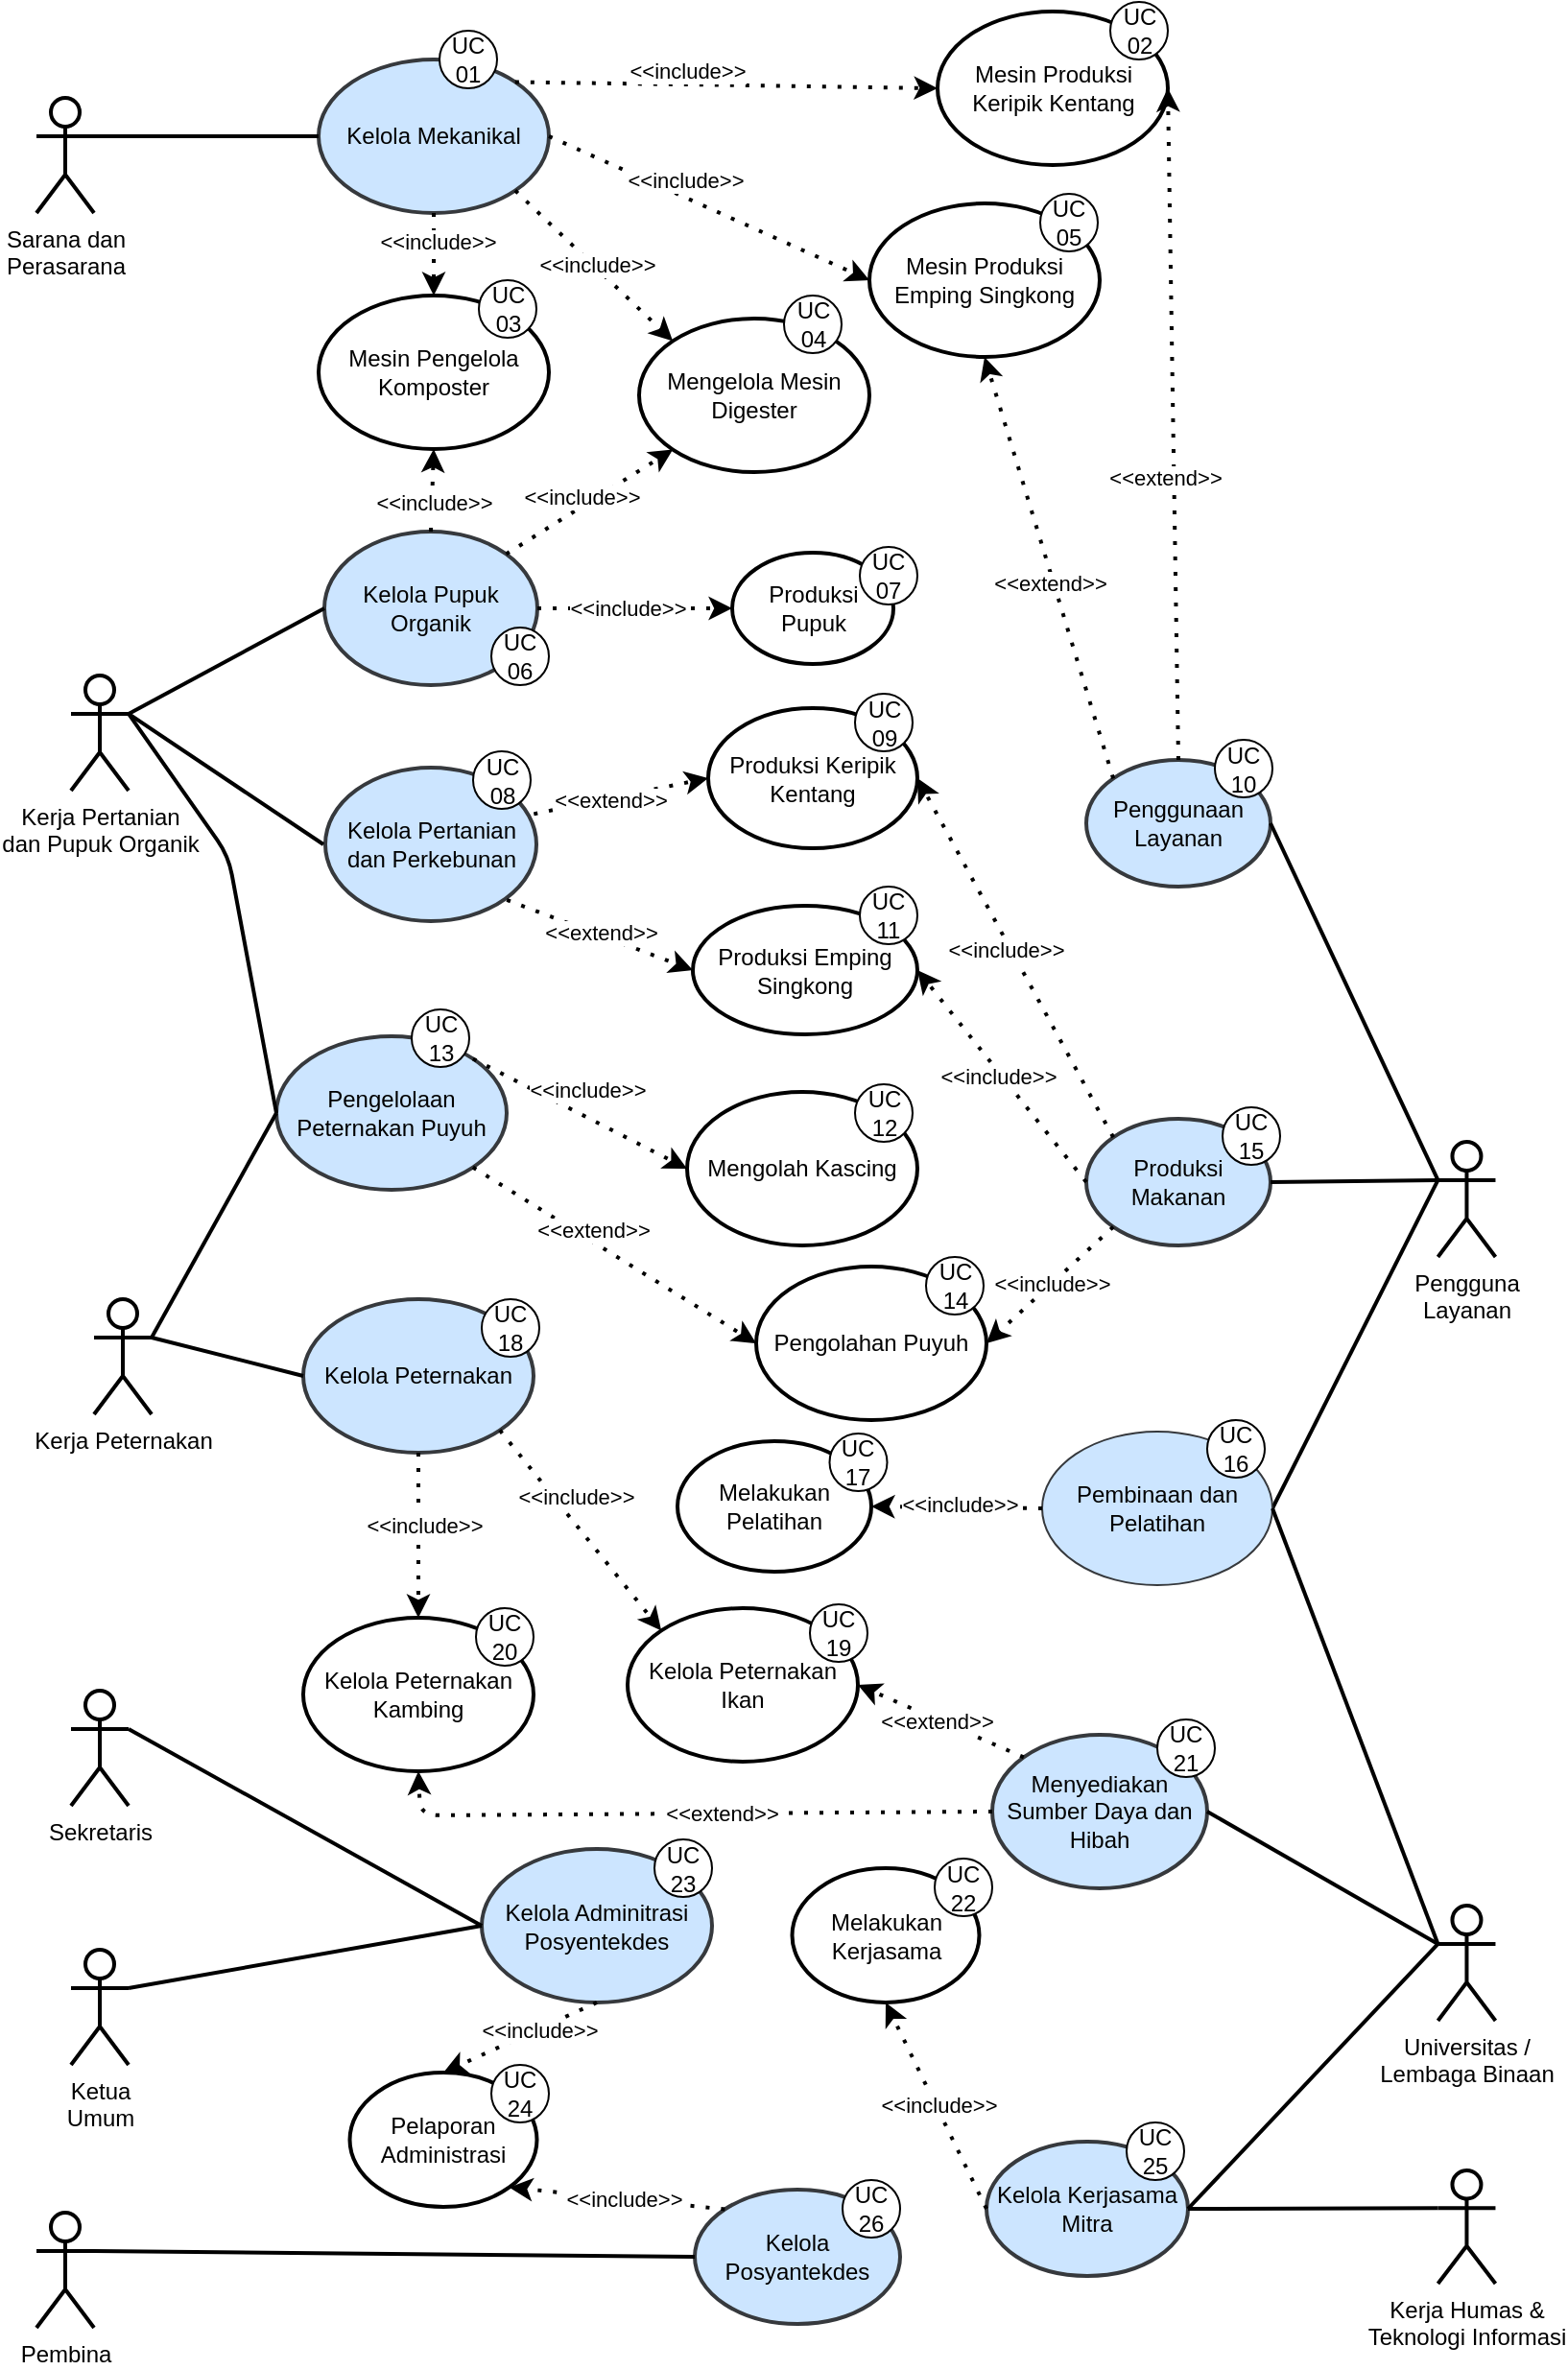 <mxfile>
    <diagram id="BJRmbpIk851ZGtS2sjKd" name="Page-2">
        <mxGraphModel dx="-920" dy="-861" grid="1" gridSize="10" guides="1" tooltips="1" connect="1" arrows="1" fold="1" page="1" pageScale="1" pageWidth="827" pageHeight="1169" math="0" shadow="0">
            <root>
                <mxCell id="0"/>
                <mxCell id="1" parent="0"/>
                <mxCell id="ptsJvx0-B6wgcumpalfi-1" value="Kelola Pupuk Organik" style="ellipse;whiteSpace=wrap;html=1;fillColor=#cce5ff;strokeColor=#36393d;strokeWidth=2;" parent="1" vertex="1">
                    <mxGeometry x="1840" y="2381" width="111" height="80" as="geometry"/>
                </mxCell>
                <mxCell id="ptsJvx0-B6wgcumpalfi-2" value="Kerja Pertanian&lt;br&gt;dan Pupuk Organik" style="shape=umlActor;verticalLabelPosition=bottom;verticalAlign=top;html=1;outlineConnect=0;strokeWidth=2;" parent="1" vertex="1">
                    <mxGeometry x="1708" y="2456" width="30" height="60" as="geometry"/>
                </mxCell>
                <mxCell id="ptsJvx0-B6wgcumpalfi-3" value="Kelola Pertanian dan Perkebunan" style="ellipse;whiteSpace=wrap;html=1;fillColor=#cce5ff;strokeColor=#36393d;perimeterSpacing=1;strokeWidth=2;" parent="1" vertex="1">
                    <mxGeometry x="1840.5" y="2504" width="110" height="80" as="geometry"/>
                </mxCell>
                <mxCell id="ptsJvx0-B6wgcumpalfi-4" value="" style="endArrow=none;html=1;strokeWidth=2;exitX=1;exitY=0.333;exitDx=0;exitDy=0;exitPerimeter=0;entryX=0;entryY=0.5;entryDx=0;entryDy=0;" parent="1" source="ptsJvx0-B6wgcumpalfi-2" target="ptsJvx0-B6wgcumpalfi-1" edge="1">
                    <mxGeometry width="50" height="50" relative="1" as="geometry">
                        <mxPoint x="1778" y="2499" as="sourcePoint"/>
                        <mxPoint x="1828" y="2449" as="targetPoint"/>
                    </mxGeometry>
                </mxCell>
                <mxCell id="ptsJvx0-B6wgcumpalfi-5" value="" style="endArrow=none;html=1;strokeWidth=2;exitX=1;exitY=0.333;exitDx=0;exitDy=0;exitPerimeter=0;entryX=0;entryY=0.5;entryDx=0;entryDy=0;" parent="1" source="ptsJvx0-B6wgcumpalfi-2" target="ptsJvx0-B6wgcumpalfi-3" edge="1">
                    <mxGeometry width="50" height="50" relative="1" as="geometry">
                        <mxPoint x="1717.0" y="2468" as="sourcePoint"/>
                        <mxPoint x="1850.0" y="2431" as="targetPoint"/>
                    </mxGeometry>
                </mxCell>
                <mxCell id="ptsJvx0-B6wgcumpalfi-6" value="Produksi Pupuk" style="ellipse;whiteSpace=wrap;html=1;strokeWidth=2;" parent="1" vertex="1">
                    <mxGeometry x="2052.5" y="2392" width="84" height="58" as="geometry"/>
                </mxCell>
                <mxCell id="ptsJvx0-B6wgcumpalfi-7" value="Produksi Keripik Kentang" style="ellipse;whiteSpace=wrap;html=1;strokeWidth=2;" parent="1" vertex="1">
                    <mxGeometry x="2040" y="2473" width="109" height="73" as="geometry"/>
                </mxCell>
                <mxCell id="ptsJvx0-B6wgcumpalfi-8" value="Produksi Emping Singkong" style="ellipse;whiteSpace=wrap;html=1;strokeWidth=2;" parent="1" vertex="1">
                    <mxGeometry x="2032" y="2576" width="117" height="67" as="geometry"/>
                </mxCell>
                <mxCell id="ptsJvx0-B6wgcumpalfi-9" value="" style="endArrow=classic;dashed=1;html=1;dashPattern=1 3;strokeWidth=2;entryX=0;entryY=0.5;entryDx=0;entryDy=0;exitX=1;exitY=0.5;exitDx=0;exitDy=0;" parent="1" source="ptsJvx0-B6wgcumpalfi-1" target="ptsJvx0-B6wgcumpalfi-6" edge="1">
                    <mxGeometry width="50" height="50" relative="1" as="geometry">
                        <mxPoint x="1711" y="2374" as="sourcePoint"/>
                        <mxPoint x="1311" y="2336" as="targetPoint"/>
                    </mxGeometry>
                </mxCell>
                <mxCell id="ptsJvx0-B6wgcumpalfi-10" value="&amp;lt;&amp;lt;include&amp;gt;&amp;gt;" style="edgeLabel;html=1;align=center;verticalAlign=middle;resizable=0;points=[];" parent="ptsJvx0-B6wgcumpalfi-9" vertex="1" connectable="0">
                    <mxGeometry x="-0.411" y="-2" relative="1" as="geometry">
                        <mxPoint x="17" y="-2" as="offset"/>
                    </mxGeometry>
                </mxCell>
                <mxCell id="ptsJvx0-B6wgcumpalfi-11" value="" style="endArrow=classic;dashed=1;html=1;dashPattern=1 3;strokeWidth=2;entryX=0;entryY=0.5;entryDx=0;entryDy=0;exitX=0.979;exitY=0.307;exitDx=0;exitDy=0;exitPerimeter=0;" parent="1" source="ptsJvx0-B6wgcumpalfi-3" target="ptsJvx0-B6wgcumpalfi-7" edge="1">
                    <mxGeometry width="50" height="50" relative="1" as="geometry">
                        <mxPoint x="1961.0" y="2431" as="sourcePoint"/>
                        <mxPoint x="2065.0" y="2431" as="targetPoint"/>
                    </mxGeometry>
                </mxCell>
                <mxCell id="ptsJvx0-B6wgcumpalfi-12" value="&amp;lt;&amp;lt;extend&amp;gt;&amp;gt;" style="edgeLabel;html=1;align=center;verticalAlign=middle;resizable=0;points=[];" parent="ptsJvx0-B6wgcumpalfi-11" vertex="1" connectable="0">
                    <mxGeometry x="-0.411" y="-2" relative="1" as="geometry">
                        <mxPoint x="12" y="-4" as="offset"/>
                    </mxGeometry>
                </mxCell>
                <mxCell id="ptsJvx0-B6wgcumpalfi-13" value="" style="endArrow=classic;dashed=1;html=1;dashPattern=1 3;strokeWidth=2;entryX=0;entryY=0.5;entryDx=0;entryDy=0;exitX=1;exitY=1;exitDx=0;exitDy=0;" parent="1" source="ptsJvx0-B6wgcumpalfi-3" target="ptsJvx0-B6wgcumpalfi-8" edge="1">
                    <mxGeometry width="50" height="50" relative="1" as="geometry">
                        <mxPoint x="1905.5" y="2513" as="sourcePoint"/>
                        <mxPoint x="2047.0" y="2504.5" as="targetPoint"/>
                    </mxGeometry>
                </mxCell>
                <mxCell id="ptsJvx0-B6wgcumpalfi-14" value="&amp;lt;&amp;lt;extend&amp;gt;&amp;gt;" style="edgeLabel;html=1;align=center;verticalAlign=middle;resizable=0;points=[];" parent="ptsJvx0-B6wgcumpalfi-13" vertex="1" connectable="0">
                    <mxGeometry x="-0.411" y="-2" relative="1" as="geometry">
                        <mxPoint x="21" y="4" as="offset"/>
                    </mxGeometry>
                </mxCell>
                <mxCell id="ptsJvx0-B6wgcumpalfi-15" value="Pengguna&lt;br&gt;Layanan" style="shape=umlActor;verticalLabelPosition=bottom;verticalAlign=top;html=1;outlineConnect=0;strokeWidth=2;" parent="1" vertex="1">
                    <mxGeometry x="2420.23" y="2699" width="30" height="60" as="geometry"/>
                </mxCell>
                <mxCell id="ptsJvx0-B6wgcumpalfi-16" value="Produksi Makanan" style="ellipse;whiteSpace=wrap;html=1;fillColor=#cce5ff;strokeColor=#36393d;strokeWidth=2;" parent="1" vertex="1">
                    <mxGeometry x="2237" y="2687" width="96" height="66" as="geometry"/>
                </mxCell>
                <mxCell id="ptsJvx0-B6wgcumpalfi-17" value="" style="endArrow=none;html=1;strokeWidth=2;exitX=0;exitY=0.333;exitDx=0;exitDy=0;exitPerimeter=0;entryX=1;entryY=0.5;entryDx=0;entryDy=0;" parent="1" source="ptsJvx0-B6wgcumpalfi-15" target="ptsJvx0-B6wgcumpalfi-16" edge="1">
                    <mxGeometry width="50" height="50" relative="1" as="geometry">
                        <mxPoint x="2054.23" y="2696" as="sourcePoint"/>
                        <mxPoint x="2222.23" y="2707" as="targetPoint"/>
                    </mxGeometry>
                </mxCell>
                <mxCell id="ptsJvx0-B6wgcumpalfi-18" value="" style="endArrow=none;html=1;strokeWidth=2;exitX=0;exitY=0.333;exitDx=0;exitDy=0;exitPerimeter=0;entryX=1;entryY=0.5;entryDx=0;entryDy=0;" parent="1" source="ptsJvx0-B6wgcumpalfi-15" target="ptsJvx0-B6wgcumpalfi-49" edge="1">
                    <mxGeometry width="50" height="50" relative="1" as="geometry">
                        <mxPoint x="2430.23" y="2729" as="sourcePoint"/>
                        <mxPoint x="2346.23" y="2871" as="targetPoint"/>
                    </mxGeometry>
                </mxCell>
                <mxCell id="ptsJvx0-B6wgcumpalfi-19" value="" style="endArrow=classic;dashed=1;html=1;dashPattern=1 3;strokeWidth=2;entryX=1;entryY=0.5;entryDx=0;entryDy=0;exitX=0;exitY=0;exitDx=0;exitDy=0;" parent="1" source="ptsJvx0-B6wgcumpalfi-16" target="ptsJvx0-B6wgcumpalfi-7" edge="1">
                    <mxGeometry width="50" height="50" relative="1" as="geometry">
                        <mxPoint x="1975.0" y="2678" as="sourcePoint"/>
                        <mxPoint x="2079.0" y="2678" as="targetPoint"/>
                    </mxGeometry>
                </mxCell>
                <mxCell id="ptsJvx0-B6wgcumpalfi-20" value="&amp;lt;&amp;lt;include&amp;gt;&amp;gt;" style="edgeLabel;html=1;align=center;verticalAlign=middle;resizable=0;points=[];" parent="ptsJvx0-B6wgcumpalfi-19" vertex="1" connectable="0">
                    <mxGeometry x="-0.411" y="-2" relative="1" as="geometry">
                        <mxPoint x="-28" y="-42" as="offset"/>
                    </mxGeometry>
                </mxCell>
                <mxCell id="ptsJvx0-B6wgcumpalfi-21" value="" style="endArrow=classic;dashed=1;html=1;dashPattern=1 3;strokeWidth=2;entryX=1;entryY=0.5;entryDx=0;entryDy=0;exitX=0;exitY=0.5;exitDx=0;exitDy=0;" parent="1" source="ptsJvx0-B6wgcumpalfi-16" target="ptsJvx0-B6wgcumpalfi-8" edge="1">
                    <mxGeometry width="50" height="50" relative="1" as="geometry">
                        <mxPoint x="2279.0" y="2737" as="sourcePoint"/>
                        <mxPoint x="2173.0" y="2766.5" as="targetPoint"/>
                    </mxGeometry>
                </mxCell>
                <mxCell id="ptsJvx0-B6wgcumpalfi-22" value="&amp;lt;&amp;lt;include&amp;gt;&amp;gt;" style="edgeLabel;html=1;align=center;verticalAlign=middle;resizable=0;points=[];" parent="ptsJvx0-B6wgcumpalfi-21" vertex="1" connectable="0">
                    <mxGeometry x="-0.411" y="-2" relative="1" as="geometry">
                        <mxPoint x="-22" y="-22" as="offset"/>
                    </mxGeometry>
                </mxCell>
                <mxCell id="ptsJvx0-B6wgcumpalfi-23" value="Sarana dan&lt;br&gt;Perasarana" style="shape=umlActor;verticalLabelPosition=bottom;verticalAlign=top;html=1;outlineConnect=0;strokeWidth=2;" parent="1" vertex="1">
                    <mxGeometry x="1690" y="2155" width="30" height="60" as="geometry"/>
                </mxCell>
                <mxCell id="ptsJvx0-B6wgcumpalfi-24" value="Mesin Produksi Keripik Kentang" style="ellipse;whiteSpace=wrap;html=1;strokeWidth=2;" parent="1" vertex="1">
                    <mxGeometry x="2159.5" y="2110" width="120" height="80" as="geometry"/>
                </mxCell>
                <mxCell id="ptsJvx0-B6wgcumpalfi-25" value="Kelola Mekanikal" style="ellipse;whiteSpace=wrap;html=1;fillColor=#cce5ff;strokeColor=#36393d;strokeWidth=2;" parent="1" vertex="1">
                    <mxGeometry x="1837" y="2135" width="120" height="80" as="geometry"/>
                </mxCell>
                <mxCell id="ptsJvx0-B6wgcumpalfi-26" value="Mengelola Mesin Digester" style="ellipse;whiteSpace=wrap;html=1;strokeWidth=2;" parent="1" vertex="1">
                    <mxGeometry x="2004" y="2270" width="120" height="80" as="geometry"/>
                </mxCell>
                <mxCell id="ptsJvx0-B6wgcumpalfi-27" value="Mesin Produksi Emping Singkong" style="ellipse;whiteSpace=wrap;html=1;strokeWidth=2;" parent="1" vertex="1">
                    <mxGeometry x="2124" y="2210" width="120" height="80" as="geometry"/>
                </mxCell>
                <mxCell id="ptsJvx0-B6wgcumpalfi-28" value="" style="endArrow=none;html=1;strokeWidth=2;exitX=1;exitY=0.333;exitDx=0;exitDy=0;exitPerimeter=0;entryX=0;entryY=0.5;entryDx=0;entryDy=0;" parent="1" source="ptsJvx0-B6wgcumpalfi-23" target="ptsJvx0-B6wgcumpalfi-25" edge="1">
                    <mxGeometry width="50" height="50" relative="1" as="geometry">
                        <mxPoint x="2192.73" y="1821" as="sourcePoint"/>
                        <mxPoint x="2091.5" y="2011" as="targetPoint"/>
                    </mxGeometry>
                </mxCell>
                <mxCell id="ptsJvx0-B6wgcumpalfi-29" value="" style="endArrow=classic;dashed=1;html=1;dashPattern=1 3;strokeWidth=2;entryX=0;entryY=0.5;entryDx=0;entryDy=0;exitX=1;exitY=0;exitDx=0;exitDy=0;" parent="1" source="ptsJvx0-B6wgcumpalfi-25" target="ptsJvx0-B6wgcumpalfi-24" edge="1">
                    <mxGeometry width="50" height="50" relative="1" as="geometry">
                        <mxPoint x="2017.73" y="1886" as="sourcePoint"/>
                        <mxPoint x="1935.5" y="1958.5" as="targetPoint"/>
                        <Array as="points"/>
                    </mxGeometry>
                </mxCell>
                <mxCell id="ptsJvx0-B6wgcumpalfi-30" value="&amp;lt;&amp;lt;include&amp;gt;&amp;gt;" style="edgeLabel;html=1;align=center;verticalAlign=middle;resizable=0;points=[];" parent="ptsJvx0-B6wgcumpalfi-29" vertex="1" connectable="0">
                    <mxGeometry x="-0.411" y="-2" relative="1" as="geometry">
                        <mxPoint x="24" y="-9" as="offset"/>
                    </mxGeometry>
                </mxCell>
                <mxCell id="ptsJvx0-B6wgcumpalfi-31" value="" style="endArrow=classic;dashed=1;html=1;dashPattern=1 3;strokeWidth=2;entryX=0;entryY=0.5;entryDx=0;entryDy=0;exitX=1;exitY=0.5;exitDx=0;exitDy=0;" parent="1" source="ptsJvx0-B6wgcumpalfi-25" target="ptsJvx0-B6wgcumpalfi-27" edge="1">
                    <mxGeometry width="50" height="50" relative="1" as="geometry">
                        <mxPoint x="2028.304" y="2227.284" as="sourcePoint"/>
                        <mxPoint x="1885.5" y="2260" as="targetPoint"/>
                    </mxGeometry>
                </mxCell>
                <mxCell id="ptsJvx0-B6wgcumpalfi-32" value="&amp;lt;&amp;lt;include&amp;gt;&amp;gt;" style="edgeLabel;html=1;align=center;verticalAlign=middle;resizable=0;points=[];" parent="ptsJvx0-B6wgcumpalfi-31" vertex="1" connectable="0">
                    <mxGeometry x="-0.411" y="-2" relative="1" as="geometry">
                        <mxPoint x="22" y="-1" as="offset"/>
                    </mxGeometry>
                </mxCell>
                <mxCell id="ptsJvx0-B6wgcumpalfi-33" value="Kerja Peternakan" style="shape=umlActor;verticalLabelPosition=bottom;verticalAlign=top;html=1;outlineConnect=0;strokeWidth=2;" parent="1" vertex="1">
                    <mxGeometry x="1720" y="2781" width="30" height="60" as="geometry"/>
                </mxCell>
                <mxCell id="ptsJvx0-B6wgcumpalfi-34" value="Kelola Peternakan Ikan" style="ellipse;whiteSpace=wrap;html=1;strokeWidth=2;" parent="1" vertex="1">
                    <mxGeometry x="1998" y="2942" width="120" height="80" as="geometry"/>
                </mxCell>
                <mxCell id="ptsJvx0-B6wgcumpalfi-35" value="Kelola Peternakan Kambing" style="ellipse;whiteSpace=wrap;html=1;strokeWidth=2;" parent="1" vertex="1">
                    <mxGeometry x="1829" y="2947" width="120" height="80" as="geometry"/>
                </mxCell>
                <mxCell id="ptsJvx0-B6wgcumpalfi-36" value="Kelola Peternakan" style="ellipse;whiteSpace=wrap;html=1;fillColor=#cce5ff;strokeColor=#36393d;strokeWidth=2;" parent="1" vertex="1">
                    <mxGeometry x="1829" y="2781" width="120" height="80" as="geometry"/>
                </mxCell>
                <mxCell id="ptsJvx0-B6wgcumpalfi-37" value="" style="endArrow=none;html=1;strokeWidth=2;exitX=1;exitY=0.333;exitDx=0;exitDy=0;exitPerimeter=0;entryX=0;entryY=0.5;entryDx=0;entryDy=0;" parent="1" source="ptsJvx0-B6wgcumpalfi-33" target="ptsJvx0-B6wgcumpalfi-36" edge="1">
                    <mxGeometry width="50" height="50" relative="1" as="geometry">
                        <mxPoint x="1782.0" y="2716.5" as="sourcePoint"/>
                        <mxPoint x="1883.5" y="2784.5" as="targetPoint"/>
                    </mxGeometry>
                </mxCell>
                <mxCell id="ptsJvx0-B6wgcumpalfi-38" value="" style="endArrow=classic;dashed=1;html=1;dashPattern=1 3;strokeWidth=2;entryX=0;entryY=0;entryDx=0;entryDy=0;exitX=1;exitY=1;exitDx=0;exitDy=0;" parent="1" source="ptsJvx0-B6wgcumpalfi-36" target="ptsJvx0-B6wgcumpalfi-34" edge="1">
                    <mxGeometry width="50" height="50" relative="1" as="geometry">
                        <mxPoint x="2285.804" y="3062.216" as="sourcePoint"/>
                        <mxPoint x="2199.426" y="2994.784" as="targetPoint"/>
                    </mxGeometry>
                </mxCell>
                <mxCell id="ptsJvx0-B6wgcumpalfi-39" value="&amp;lt;&amp;lt;include&amp;gt;&amp;gt;" style="edgeLabel;html=1;align=center;verticalAlign=middle;resizable=0;points=[];" parent="ptsJvx0-B6wgcumpalfi-38" vertex="1" connectable="0">
                    <mxGeometry x="-0.411" y="-2" relative="1" as="geometry">
                        <mxPoint x="16" y="2" as="offset"/>
                    </mxGeometry>
                </mxCell>
                <mxCell id="ptsJvx0-B6wgcumpalfi-40" value="" style="endArrow=classic;dashed=1;html=1;dashPattern=1 3;strokeWidth=2;entryX=0.5;entryY=0;entryDx=0;entryDy=0;exitX=0.5;exitY=1;exitDx=0;exitDy=0;" parent="1" source="ptsJvx0-B6wgcumpalfi-36" target="ptsJvx0-B6wgcumpalfi-35" edge="1">
                    <mxGeometry width="50" height="50" relative="1" as="geometry">
                        <mxPoint x="1962.426" y="3018.216" as="sourcePoint"/>
                        <mxPoint x="1980" y="2940.5" as="targetPoint"/>
                    </mxGeometry>
                </mxCell>
                <mxCell id="ptsJvx0-B6wgcumpalfi-41" value="&amp;lt;&amp;lt;include&amp;gt;&amp;gt;" style="edgeLabel;html=1;align=center;verticalAlign=middle;resizable=0;points=[];" parent="ptsJvx0-B6wgcumpalfi-40" vertex="1" connectable="0">
                    <mxGeometry x="-0.411" y="-2" relative="1" as="geometry">
                        <mxPoint x="5" y="12" as="offset"/>
                    </mxGeometry>
                </mxCell>
                <mxCell id="ptsJvx0-B6wgcumpalfi-42" value="Universitas /&lt;br&gt;Lembaga Binaan" style="shape=umlActor;verticalLabelPosition=bottom;verticalAlign=top;html=1;outlineConnect=0;strokeWidth=2;" parent="1" vertex="1">
                    <mxGeometry x="2420.23" y="3097" width="30" height="60" as="geometry"/>
                </mxCell>
                <mxCell id="ptsJvx0-B6wgcumpalfi-43" value="Menyediakan Sumber Daya dan Hibah" style="ellipse;whiteSpace=wrap;html=1;fillColor=#cce5ff;strokeColor=#36393d;strokeWidth=2;" parent="1" vertex="1">
                    <mxGeometry x="2188" y="3008" width="112" height="80" as="geometry"/>
                </mxCell>
                <mxCell id="ptsJvx0-B6wgcumpalfi-44" value="" style="endArrow=none;html=1;strokeWidth=2;exitX=0;exitY=0.333;exitDx=0;exitDy=0;exitPerimeter=0;entryX=1;entryY=0.5;entryDx=0;entryDy=0;" parent="1" source="ptsJvx0-B6wgcumpalfi-42" target="ptsJvx0-B6wgcumpalfi-43" edge="1">
                    <mxGeometry width="50" height="50" relative="1" as="geometry">
                        <mxPoint x="1796" y="3132" as="sourcePoint"/>
                        <mxPoint x="1874.0" y="3132" as="targetPoint"/>
                    </mxGeometry>
                </mxCell>
                <mxCell id="ptsJvx0-B6wgcumpalfi-45" value="" style="endArrow=classic;dashed=1;html=1;dashPattern=1 3;strokeWidth=2;entryX=1;entryY=0.5;entryDx=0;entryDy=0;exitX=0;exitY=0;exitDx=0;exitDy=0;" parent="1" source="ptsJvx0-B6wgcumpalfi-43" target="ptsJvx0-B6wgcumpalfi-34" edge="1">
                    <mxGeometry width="50" height="50" relative="1" as="geometry">
                        <mxPoint x="2321.23" y="2876" as="sourcePoint"/>
                        <mxPoint x="2210.0" y="2936" as="targetPoint"/>
                    </mxGeometry>
                </mxCell>
                <mxCell id="ptsJvx0-B6wgcumpalfi-46" value="&amp;lt;&amp;lt;extend&amp;gt;&amp;gt;" style="edgeLabel;html=1;align=center;verticalAlign=middle;resizable=0;points=[];" parent="ptsJvx0-B6wgcumpalfi-45" vertex="1" connectable="0">
                    <mxGeometry x="-0.411" y="-2" relative="1" as="geometry">
                        <mxPoint x="-21" y="-6" as="offset"/>
                    </mxGeometry>
                </mxCell>
                <mxCell id="ptsJvx0-B6wgcumpalfi-47" value="" style="endArrow=classic;dashed=1;html=1;dashPattern=1 3;strokeWidth=2;entryX=0.5;entryY=1;entryDx=0;entryDy=0;exitX=0;exitY=0.5;exitDx=0;exitDy=0;" parent="1" source="ptsJvx0-B6wgcumpalfi-43" target="ptsJvx0-B6wgcumpalfi-35" edge="1">
                    <mxGeometry width="50" height="50" relative="1" as="geometry">
                        <mxPoint x="2261.23" y="2992" as="sourcePoint"/>
                        <mxPoint x="2167" y="3062" as="targetPoint"/>
                        <Array as="points">
                            <mxPoint x="1890" y="3050"/>
                        </Array>
                    </mxGeometry>
                </mxCell>
                <mxCell id="ptsJvx0-B6wgcumpalfi-48" value="&amp;lt;&amp;lt;extend&amp;gt;&amp;gt;" style="edgeLabel;html=1;align=center;verticalAlign=middle;resizable=0;points=[];" parent="ptsJvx0-B6wgcumpalfi-47" vertex="1" connectable="0">
                    <mxGeometry x="-0.411" y="-2" relative="1" as="geometry">
                        <mxPoint x="-47" y="2" as="offset"/>
                    </mxGeometry>
                </mxCell>
                <mxCell id="ptsJvx0-B6wgcumpalfi-49" value="Pembinaan dan Pelatihan" style="ellipse;whiteSpace=wrap;html=1;fillColor=#cce5ff;strokeColor=#36393d;" parent="1" vertex="1">
                    <mxGeometry x="2214" y="2850" width="120" height="80" as="geometry"/>
                </mxCell>
                <mxCell id="ptsJvx0-B6wgcumpalfi-50" value="" style="endArrow=none;html=1;strokeWidth=2;exitX=0;exitY=0.333;exitDx=0;exitDy=0;exitPerimeter=0;entryX=1;entryY=0.5;entryDx=0;entryDy=0;" parent="1" source="ptsJvx0-B6wgcumpalfi-42" target="ptsJvx0-B6wgcumpalfi-49" edge="1">
                    <mxGeometry width="50" height="50" relative="1" as="geometry">
                        <mxPoint x="2444" y="3206.0" as="sourcePoint"/>
                        <mxPoint x="2356.23" y="3223" as="targetPoint"/>
                    </mxGeometry>
                </mxCell>
                <mxCell id="ptsJvx0-B6wgcumpalfi-51" value="Melakukan Pelatihan" style="ellipse;whiteSpace=wrap;html=1;strokeWidth=2;" parent="1" vertex="1">
                    <mxGeometry x="2024" y="2855" width="101" height="68" as="geometry"/>
                </mxCell>
                <mxCell id="ptsJvx0-B6wgcumpalfi-52" value="" style="endArrow=classic;dashed=1;html=1;dashPattern=1 3;strokeWidth=2;entryX=1;entryY=0.5;entryDx=0;entryDy=0;exitX=0;exitY=0.5;exitDx=0;exitDy=0;" parent="1" source="ptsJvx0-B6wgcumpalfi-49" target="ptsJvx0-B6wgcumpalfi-51" edge="1">
                    <mxGeometry width="50" height="50" relative="1" as="geometry">
                        <mxPoint x="1949.426" y="2901.716" as="sourcePoint"/>
                        <mxPoint x="2047" y="3066.0" as="targetPoint"/>
                    </mxGeometry>
                </mxCell>
                <mxCell id="ptsJvx0-B6wgcumpalfi-53" value="&amp;lt;&amp;lt;include&amp;gt;&amp;gt;" style="edgeLabel;html=1;align=center;verticalAlign=middle;resizable=0;points=[];" parent="ptsJvx0-B6wgcumpalfi-52" vertex="1" connectable="0">
                    <mxGeometry x="-0.411" y="-2" relative="1" as="geometry">
                        <mxPoint x="-17" as="offset"/>
                    </mxGeometry>
                </mxCell>
                <mxCell id="ptsJvx0-B6wgcumpalfi-54" value="Penggunaan Layanan" style="ellipse;whiteSpace=wrap;html=1;fillColor=#cce5ff;strokeColor=#36393d;strokeWidth=2;" parent="1" vertex="1">
                    <mxGeometry x="2237" y="2500" width="96" height="66" as="geometry"/>
                </mxCell>
                <mxCell id="ptsJvx0-B6wgcumpalfi-55" value="" style="endArrow=none;html=1;strokeWidth=2;exitX=0;exitY=0.333;exitDx=0;exitDy=0;exitPerimeter=0;entryX=1;entryY=0.5;entryDx=0;entryDy=0;" parent="1" source="ptsJvx0-B6wgcumpalfi-15" target="ptsJvx0-B6wgcumpalfi-54" edge="1">
                    <mxGeometry width="50" height="50" relative="1" as="geometry">
                        <mxPoint x="2430.23" y="2729" as="sourcePoint"/>
                        <mxPoint x="2352.0" y="2817" as="targetPoint"/>
                    </mxGeometry>
                </mxCell>
                <mxCell id="ptsJvx0-B6wgcumpalfi-56" value="Mesin Pengelola Komposter" style="ellipse;whiteSpace=wrap;html=1;strokeWidth=2;" parent="1" vertex="1">
                    <mxGeometry x="1837" y="2258" width="120" height="80" as="geometry"/>
                </mxCell>
                <mxCell id="ptsJvx0-B6wgcumpalfi-57" value="Pengelolaan Peternakan Puyuh" style="ellipse;whiteSpace=wrap;html=1;fillColor=#cce5ff;strokeColor=#36393d;strokeWidth=2;" parent="1" vertex="1">
                    <mxGeometry x="1815" y="2644" width="120" height="80" as="geometry"/>
                </mxCell>
                <mxCell id="ptsJvx0-B6wgcumpalfi-58" value="" style="endArrow=none;html=1;strokeWidth=2;exitX=1;exitY=0.333;exitDx=0;exitDy=0;exitPerimeter=0;entryX=0;entryY=0.5;entryDx=0;entryDy=0;" parent="1" source="ptsJvx0-B6wgcumpalfi-2" target="ptsJvx0-B6wgcumpalfi-57" edge="1">
                    <mxGeometry width="50" height="50" relative="1" as="geometry">
                        <mxPoint x="1748" y="2486" as="sourcePoint"/>
                        <mxPoint x="1849.5" y="2554" as="targetPoint"/>
                        <Array as="points">
                            <mxPoint x="1790" y="2550"/>
                        </Array>
                    </mxGeometry>
                </mxCell>
                <mxCell id="ptsJvx0-B6wgcumpalfi-59" value="" style="endArrow=none;html=1;strokeWidth=2;exitX=0;exitY=0.5;exitDx=0;exitDy=0;entryX=1;entryY=0.333;entryDx=0;entryDy=0;entryPerimeter=0;" parent="1" source="ptsJvx0-B6wgcumpalfi-57" target="ptsJvx0-B6wgcumpalfi-33" edge="1">
                    <mxGeometry width="50" height="50" relative="1" as="geometry">
                        <mxPoint x="1748" y="2486" as="sourcePoint"/>
                        <mxPoint x="1840.5" y="2758" as="targetPoint"/>
                    </mxGeometry>
                </mxCell>
                <mxCell id="ptsJvx0-B6wgcumpalfi-60" value="Mengolah Kascing" style="ellipse;whiteSpace=wrap;html=1;strokeWidth=2;" parent="1" vertex="1">
                    <mxGeometry x="2029" y="2673" width="120" height="80" as="geometry"/>
                </mxCell>
                <mxCell id="ptsJvx0-B6wgcumpalfi-61" value="" style="endArrow=classic;dashed=1;html=1;dashPattern=1 3;strokeWidth=2;entryX=0;entryY=0.5;entryDx=0;entryDy=0;exitX=1;exitY=0;exitDx=0;exitDy=0;" parent="1" source="ptsJvx0-B6wgcumpalfi-57" target="ptsJvx0-B6wgcumpalfi-60" edge="1">
                    <mxGeometry width="50" height="50" relative="1" as="geometry">
                        <mxPoint x="1945.038" y="2583.035" as="sourcePoint"/>
                        <mxPoint x="2042.0" y="2619.5" as="targetPoint"/>
                    </mxGeometry>
                </mxCell>
                <mxCell id="ptsJvx0-B6wgcumpalfi-62" value="&amp;lt;&amp;lt;include&amp;gt;&amp;gt;" style="edgeLabel;html=1;align=center;verticalAlign=middle;resizable=0;points=[];" parent="ptsJvx0-B6wgcumpalfi-61" vertex="1" connectable="0">
                    <mxGeometry x="-0.411" y="-2" relative="1" as="geometry">
                        <mxPoint x="27" y="-3" as="offset"/>
                    </mxGeometry>
                </mxCell>
                <mxCell id="ptsJvx0-B6wgcumpalfi-63" value="Pengolahan Puyuh" style="ellipse;whiteSpace=wrap;html=1;strokeWidth=2;" parent="1" vertex="1">
                    <mxGeometry x="2065" y="2764" width="120" height="80" as="geometry"/>
                </mxCell>
                <mxCell id="ptsJvx0-B6wgcumpalfi-64" value="" style="endArrow=classic;dashed=1;html=1;dashPattern=1 3;strokeWidth=2;entryX=0;entryY=0.5;entryDx=0;entryDy=0;exitX=1;exitY=1;exitDx=0;exitDy=0;" parent="1" source="ptsJvx0-B6wgcumpalfi-57" target="ptsJvx0-B6wgcumpalfi-63" edge="1">
                    <mxGeometry width="50" height="50" relative="1" as="geometry">
                        <mxPoint x="1945.12" y="2582.976" as="sourcePoint"/>
                        <mxPoint x="2042.0" y="2619.5" as="targetPoint"/>
                    </mxGeometry>
                </mxCell>
                <mxCell id="ptsJvx0-B6wgcumpalfi-65" value="&amp;lt;&amp;lt;extend&amp;gt;&amp;gt;" style="edgeLabel;html=1;align=center;verticalAlign=middle;resizable=0;points=[];" parent="ptsJvx0-B6wgcumpalfi-64" vertex="1" connectable="0">
                    <mxGeometry x="-0.411" y="-2" relative="1" as="geometry">
                        <mxPoint x="20" y="4" as="offset"/>
                    </mxGeometry>
                </mxCell>
                <mxCell id="ptsJvx0-B6wgcumpalfi-66" value="" style="endArrow=classic;dashed=1;html=1;dashPattern=1 3;strokeWidth=2;entryX=1;entryY=0.5;entryDx=0;entryDy=0;exitX=0;exitY=1;exitDx=0;exitDy=0;" parent="1" source="ptsJvx0-B6wgcumpalfi-16" target="ptsJvx0-B6wgcumpalfi-63" edge="1">
                    <mxGeometry width="50" height="50" relative="1" as="geometry">
                        <mxPoint x="1942.926" y="2786.284" as="sourcePoint"/>
                        <mxPoint x="2077" y="2833" as="targetPoint"/>
                    </mxGeometry>
                </mxCell>
                <mxCell id="ptsJvx0-B6wgcumpalfi-67" value="&amp;lt;&amp;lt;include&amp;gt;&amp;gt;" style="edgeLabel;html=1;align=center;verticalAlign=middle;resizable=0;points=[];" parent="ptsJvx0-B6wgcumpalfi-66" vertex="1" connectable="0">
                    <mxGeometry x="-0.411" y="-2" relative="1" as="geometry">
                        <mxPoint x="-11" y="13" as="offset"/>
                    </mxGeometry>
                </mxCell>
                <mxCell id="ptsJvx0-B6wgcumpalfi-68" value="" style="endArrow=classic;dashed=1;html=1;dashPattern=1 3;strokeWidth=2;entryX=0.5;entryY=1;entryDx=0;entryDy=0;exitX=0.5;exitY=0;exitDx=0;exitDy=0;" parent="1" source="ptsJvx0-B6wgcumpalfi-1" target="ptsJvx0-B6wgcumpalfi-56" edge="1">
                    <mxGeometry width="50" height="50" relative="1" as="geometry">
                        <mxPoint x="1910.5" y="2234" as="sourcePoint"/>
                        <mxPoint x="2250.5" y="2288" as="targetPoint"/>
                    </mxGeometry>
                </mxCell>
                <mxCell id="ptsJvx0-B6wgcumpalfi-69" value="&amp;lt;&amp;lt;include&amp;gt;&amp;gt;" style="edgeLabel;html=1;align=center;verticalAlign=middle;resizable=0;points=[];" parent="ptsJvx0-B6wgcumpalfi-68" vertex="1" connectable="0">
                    <mxGeometry x="-0.411" y="-2" relative="1" as="geometry">
                        <mxPoint x="-1" y="-3" as="offset"/>
                    </mxGeometry>
                </mxCell>
                <mxCell id="ptsJvx0-B6wgcumpalfi-70" value="" style="endArrow=classic;dashed=1;html=1;dashPattern=1 3;strokeWidth=2;entryX=0.5;entryY=0;entryDx=0;entryDy=0;exitX=0.5;exitY=1;exitDx=0;exitDy=0;" parent="1" source="ptsJvx0-B6wgcumpalfi-25" target="ptsJvx0-B6wgcumpalfi-56" edge="1">
                    <mxGeometry width="50" height="50" relative="1" as="geometry">
                        <mxPoint x="1944.739" y="2402.712" as="sourcePoint"/>
                        <mxPoint x="1984.574" y="2348.284" as="targetPoint"/>
                    </mxGeometry>
                </mxCell>
                <mxCell id="ptsJvx0-B6wgcumpalfi-71" value="&amp;lt;&amp;lt;include&amp;gt;&amp;gt;" style="edgeLabel;html=1;align=center;verticalAlign=middle;resizable=0;points=[];" parent="ptsJvx0-B6wgcumpalfi-70" vertex="1" connectable="0">
                    <mxGeometry x="-0.411" y="-2" relative="1" as="geometry">
                        <mxPoint x="4" y="2" as="offset"/>
                    </mxGeometry>
                </mxCell>
                <mxCell id="ptsJvx0-B6wgcumpalfi-72" value="" style="endArrow=classic;dashed=1;html=1;dashPattern=1 3;strokeWidth=2;entryX=0.5;entryY=1;entryDx=0;entryDy=0;exitX=0;exitY=0;exitDx=0;exitDy=0;" parent="1" source="ptsJvx0-B6wgcumpalfi-54" target="ptsJvx0-B6wgcumpalfi-27" edge="1">
                    <mxGeometry width="50" height="50" relative="1" as="geometry">
                        <mxPoint x="2300" y="2560" as="sourcePoint"/>
                        <mxPoint x="2234" y="2389" as="targetPoint"/>
                    </mxGeometry>
                </mxCell>
                <mxCell id="ptsJvx0-B6wgcumpalfi-73" value="&amp;lt;&amp;lt;extend&amp;gt;&amp;gt;" style="edgeLabel;html=1;align=center;verticalAlign=middle;resizable=0;points=[];" parent="ptsJvx0-B6wgcumpalfi-72" vertex="1" connectable="0">
                    <mxGeometry x="-0.411" y="-2" relative="1" as="geometry">
                        <mxPoint x="-16" y="-37" as="offset"/>
                    </mxGeometry>
                </mxCell>
                <mxCell id="ptsJvx0-B6wgcumpalfi-74" value="" style="endArrow=classic;dashed=1;html=1;dashPattern=1 3;strokeWidth=2;exitX=0.5;exitY=0;exitDx=0;exitDy=0;entryX=1;entryY=0.5;entryDx=0;entryDy=0;" parent="1" source="ptsJvx0-B6wgcumpalfi-54" target="ptsJvx0-B6wgcumpalfi-24" edge="1">
                    <mxGeometry width="50" height="50" relative="1" as="geometry">
                        <mxPoint x="2295.0" y="2697" as="sourcePoint"/>
                        <mxPoint x="2129" y="2280" as="targetPoint"/>
                    </mxGeometry>
                </mxCell>
                <mxCell id="ptsJvx0-B6wgcumpalfi-75" value="&amp;lt;&amp;lt;extend&amp;gt;&amp;gt;" style="edgeLabel;html=1;align=center;verticalAlign=middle;resizable=0;points=[];" parent="ptsJvx0-B6wgcumpalfi-74" vertex="1" connectable="0">
                    <mxGeometry x="-0.411" y="-2" relative="1" as="geometry">
                        <mxPoint x="-8" y="-44" as="offset"/>
                    </mxGeometry>
                </mxCell>
                <mxCell id="ptsJvx0-B6wgcumpalfi-76" value="" style="endArrow=classic;dashed=1;html=1;dashPattern=1 3;strokeWidth=2;entryX=0;entryY=0;entryDx=0;entryDy=0;exitX=1;exitY=1;exitDx=0;exitDy=0;" parent="1" source="ptsJvx0-B6wgcumpalfi-25" target="ptsJvx0-B6wgcumpalfi-26" edge="1">
                    <mxGeometry width="50" height="50" relative="1" as="geometry">
                        <mxPoint x="1907" y="2225" as="sourcePoint"/>
                        <mxPoint x="1907" y="2268" as="targetPoint"/>
                    </mxGeometry>
                </mxCell>
                <mxCell id="ptsJvx0-B6wgcumpalfi-77" value="&amp;lt;&amp;lt;include&amp;gt;&amp;gt;" style="edgeLabel;html=1;align=center;verticalAlign=middle;resizable=0;points=[];" parent="ptsJvx0-B6wgcumpalfi-76" vertex="1" connectable="0">
                    <mxGeometry x="-0.411" y="-2" relative="1" as="geometry">
                        <mxPoint x="19" y="14" as="offset"/>
                    </mxGeometry>
                </mxCell>
                <mxCell id="ptsJvx0-B6wgcumpalfi-78" value="" style="endArrow=classic;dashed=1;html=1;dashPattern=1 3;strokeWidth=2;entryX=0;entryY=1;entryDx=0;entryDy=0;exitX=1;exitY=0;exitDx=0;exitDy=0;" parent="1" source="ptsJvx0-B6wgcumpalfi-1" target="ptsJvx0-B6wgcumpalfi-26" edge="1">
                    <mxGeometry width="50" height="50" relative="1" as="geometry">
                        <mxPoint x="1917" y="2235" as="sourcePoint"/>
                        <mxPoint x="1917" y="2278" as="targetPoint"/>
                    </mxGeometry>
                </mxCell>
                <mxCell id="ptsJvx0-B6wgcumpalfi-79" value="&amp;lt;&amp;lt;include&amp;gt;&amp;gt;" style="edgeLabel;html=1;align=center;verticalAlign=middle;resizable=0;points=[];" parent="ptsJvx0-B6wgcumpalfi-78" vertex="1" connectable="0">
                    <mxGeometry x="-0.411" y="-2" relative="1" as="geometry">
                        <mxPoint x="13" y="-16" as="offset"/>
                    </mxGeometry>
                </mxCell>
                <mxCell id="j7mDtUDvfuxQD1GToR6E-1" value="Pembina" style="shape=umlActor;verticalLabelPosition=bottom;verticalAlign=top;html=1;outlineConnect=0;strokeWidth=2;" parent="1" vertex="1">
                    <mxGeometry x="1690" y="3257" width="30" height="60" as="geometry"/>
                </mxCell>
                <mxCell id="j7mDtUDvfuxQD1GToR6E-2" value="Ketua&lt;br&gt;Umum" style="shape=umlActor;verticalLabelPosition=bottom;verticalAlign=top;html=1;outlineConnect=0;strokeWidth=2;" parent="1" vertex="1">
                    <mxGeometry x="1708" y="3120" width="30" height="60" as="geometry"/>
                </mxCell>
                <mxCell id="j7mDtUDvfuxQD1GToR6E-4" value="Sekretaris" style="shape=umlActor;verticalLabelPosition=bottom;verticalAlign=top;html=1;outlineConnect=0;strokeWidth=2;" parent="1" vertex="1">
                    <mxGeometry x="1708" y="2985" width="30" height="60" as="geometry"/>
                </mxCell>
                <mxCell id="j7mDtUDvfuxQD1GToR6E-5" value="Kelola Adminitrasi Posyentekdes" style="ellipse;whiteSpace=wrap;html=1;fillColor=#cce5ff;strokeColor=#36393d;strokeWidth=2;" parent="1" vertex="1">
                    <mxGeometry x="1922" y="3067.5" width="120" height="80" as="geometry"/>
                </mxCell>
                <mxCell id="j7mDtUDvfuxQD1GToR6E-7" value="Kelola Posyantekdes" style="ellipse;whiteSpace=wrap;html=1;fillColor=#cce5ff;strokeColor=#36393d;strokeWidth=2;" parent="1" vertex="1">
                    <mxGeometry x="2033" y="3245" width="107" height="70" as="geometry"/>
                </mxCell>
                <mxCell id="j7mDtUDvfuxQD1GToR6E-8" value="Kerja Humas &amp;amp;&lt;br&gt;Teknologi Informasi" style="shape=umlActor;verticalLabelPosition=bottom;verticalAlign=top;html=1;outlineConnect=0;strokeWidth=2;" parent="1" vertex="1">
                    <mxGeometry x="2420.23" y="3235" width="30" height="59" as="geometry"/>
                </mxCell>
                <mxCell id="j7mDtUDvfuxQD1GToR6E-10" value="Kelola Kerjasama Mitra" style="ellipse;whiteSpace=wrap;html=1;fillColor=#cce5ff;strokeColor=#36393d;strokeWidth=2;" parent="1" vertex="1">
                    <mxGeometry x="2185" y="3220" width="105" height="70" as="geometry"/>
                </mxCell>
                <mxCell id="j7mDtUDvfuxQD1GToR6E-11" value="" style="endArrow=none;html=1;strokeWidth=2;entryX=1;entryY=0.5;entryDx=0;entryDy=0;exitX=0;exitY=0.333;exitDx=0;exitDy=0;exitPerimeter=0;" parent="1" source="ptsJvx0-B6wgcumpalfi-42" target="j7mDtUDvfuxQD1GToR6E-10" edge="1">
                    <mxGeometry width="50" height="50" relative="1" as="geometry">
                        <mxPoint x="2350" y="3060" as="sourcePoint"/>
                        <mxPoint x="2290.0" y="3245" as="targetPoint"/>
                    </mxGeometry>
                </mxCell>
                <mxCell id="j7mDtUDvfuxQD1GToR6E-12" value="Melakukan Kerjasama" style="ellipse;whiteSpace=wrap;html=1;strokeWidth=2;" parent="1" vertex="1">
                    <mxGeometry x="2083.75" y="3077.5" width="97.5" height="70" as="geometry"/>
                </mxCell>
                <mxCell id="j7mDtUDvfuxQD1GToR6E-13" value="" style="endArrow=none;html=1;strokeWidth=2;entryX=1;entryY=0.5;entryDx=0;entryDy=0;exitX=0;exitY=0.333;exitDx=0;exitDy=0;exitPerimeter=0;" parent="1" source="j7mDtUDvfuxQD1GToR6E-8" target="j7mDtUDvfuxQD1GToR6E-10" edge="1">
                    <mxGeometry width="50" height="50" relative="1" as="geometry">
                        <mxPoint x="2430.23" y="3127" as="sourcePoint"/>
                        <mxPoint x="2300.0" y="3265" as="targetPoint"/>
                    </mxGeometry>
                </mxCell>
                <mxCell id="j7mDtUDvfuxQD1GToR6E-16" value="" style="endArrow=classic;dashed=1;html=1;dashPattern=1 3;strokeWidth=2;entryX=0.5;entryY=1;entryDx=0;entryDy=0;exitX=0;exitY=0.5;exitDx=0;exitDy=0;" parent="1" source="j7mDtUDvfuxQD1GToR6E-10" target="j7mDtUDvfuxQD1GToR6E-12" edge="1">
                    <mxGeometry width="50" height="50" relative="1" as="geometry">
                        <mxPoint x="1907" y="2970" as="sourcePoint"/>
                        <mxPoint x="1905.5" y="3090" as="targetPoint"/>
                    </mxGeometry>
                </mxCell>
                <mxCell id="j7mDtUDvfuxQD1GToR6E-17" value="&amp;lt;&amp;lt;include&amp;gt;&amp;gt;" style="edgeLabel;html=1;align=center;verticalAlign=middle;resizable=0;points=[];" parent="j7mDtUDvfuxQD1GToR6E-16" vertex="1" connectable="0">
                    <mxGeometry x="-0.411" y="-2" relative="1" as="geometry">
                        <mxPoint x="-12" y="-22" as="offset"/>
                    </mxGeometry>
                </mxCell>
                <mxCell id="j7mDtUDvfuxQD1GToR6E-18" value="" style="endArrow=none;html=1;strokeWidth=2;exitX=1;exitY=0.333;exitDx=0;exitDy=0;exitPerimeter=0;entryX=0;entryY=0.5;entryDx=0;entryDy=0;" parent="1" source="j7mDtUDvfuxQD1GToR6E-4" target="j7mDtUDvfuxQD1GToR6E-5" edge="1">
                    <mxGeometry width="50" height="50" relative="1" as="geometry">
                        <mxPoint x="1748" y="2930" as="sourcePoint"/>
                        <mxPoint x="1847" y="2930" as="targetPoint"/>
                    </mxGeometry>
                </mxCell>
                <mxCell id="j7mDtUDvfuxQD1GToR6E-19" value="" style="endArrow=none;html=1;strokeWidth=2;exitX=1;exitY=0.333;exitDx=0;exitDy=0;exitPerimeter=0;entryX=0;entryY=0.5;entryDx=0;entryDy=0;" parent="1" source="j7mDtUDvfuxQD1GToR6E-2" target="j7mDtUDvfuxQD1GToR6E-5" edge="1">
                    <mxGeometry width="50" height="50" relative="1" as="geometry">
                        <mxPoint x="1748" y="3240" as="sourcePoint"/>
                        <mxPoint x="1870.0" y="3240" as="targetPoint"/>
                    </mxGeometry>
                </mxCell>
                <mxCell id="j7mDtUDvfuxQD1GToR6E-21" value="Pelaporan Administrasi" style="ellipse;whiteSpace=wrap;html=1;strokeWidth=2;" parent="1" vertex="1">
                    <mxGeometry x="1853.25" y="3184" width="97.5" height="70" as="geometry"/>
                </mxCell>
                <mxCell id="j7mDtUDvfuxQD1GToR6E-22" value="" style="endArrow=classic;dashed=1;html=1;dashPattern=1 3;strokeWidth=2;entryX=0.5;entryY=0;entryDx=0;entryDy=0;exitX=0.5;exitY=1;exitDx=0;exitDy=0;" parent="1" source="j7mDtUDvfuxQD1GToR6E-5" target="j7mDtUDvfuxQD1GToR6E-21" edge="1">
                    <mxGeometry width="50" height="50" relative="1" as="geometry">
                        <mxPoint x="1940" y="3340" as="sourcePoint"/>
                        <mxPoint x="2126.25" y="3205" as="targetPoint"/>
                    </mxGeometry>
                </mxCell>
                <mxCell id="j7mDtUDvfuxQD1GToR6E-23" value="&amp;lt;&amp;lt;include&amp;gt;&amp;gt;" style="edgeLabel;html=1;align=center;verticalAlign=middle;resizable=0;points=[];" parent="j7mDtUDvfuxQD1GToR6E-22" vertex="1" connectable="0">
                    <mxGeometry x="-0.411" y="-2" relative="1" as="geometry">
                        <mxPoint x="-6" y="5" as="offset"/>
                    </mxGeometry>
                </mxCell>
                <mxCell id="2" value="" style="endArrow=none;html=1;strokeWidth=2;entryX=0;entryY=0.5;entryDx=0;entryDy=0;exitX=1;exitY=0.333;exitDx=0;exitDy=0;exitPerimeter=0;" parent="1" source="j7mDtUDvfuxQD1GToR6E-1" target="j7mDtUDvfuxQD1GToR6E-7" edge="1">
                    <mxGeometry width="50" height="50" relative="1" as="geometry">
                        <mxPoint x="2430.23" y="3264.667" as="sourcePoint"/>
                        <mxPoint x="2300.0" y="3265" as="targetPoint"/>
                    </mxGeometry>
                </mxCell>
                <mxCell id="3" value="" style="endArrow=classic;dashed=1;html=1;dashPattern=1 3;strokeWidth=2;entryX=1;entryY=1;entryDx=0;entryDy=0;exitX=0;exitY=0;exitDx=0;exitDy=0;" parent="1" source="j7mDtUDvfuxQD1GToR6E-7" target="j7mDtUDvfuxQD1GToR6E-21" edge="1">
                    <mxGeometry width="50" height="50" relative="1" as="geometry">
                        <mxPoint x="1962.426" y="3268.284" as="sourcePoint"/>
                        <mxPoint x="2029" y="3305" as="targetPoint"/>
                    </mxGeometry>
                </mxCell>
                <mxCell id="4" value="&amp;lt;&amp;lt;include&amp;gt;&amp;gt;" style="edgeLabel;html=1;align=center;verticalAlign=middle;resizable=0;points=[];" parent="3" vertex="1" connectable="0">
                    <mxGeometry x="-0.411" y="-2" relative="1" as="geometry">
                        <mxPoint x="-20" as="offset"/>
                    </mxGeometry>
                </mxCell>
                <mxCell id="zG8khp6Km6ZVUJeF6eS8-4" value="UC&lt;br&gt;01" style="ellipse;whiteSpace=wrap;html=1;aspect=fixed;" parent="1" vertex="1">
                    <mxGeometry x="1900" y="2120" width="30" height="30" as="geometry"/>
                </mxCell>
                <mxCell id="1uYbZAhNDqsG1mUCaU0s-4" value="UC&lt;br&gt;02" style="ellipse;whiteSpace=wrap;html=1;aspect=fixed;" parent="1" vertex="1">
                    <mxGeometry x="2249.5" y="2105" width="30" height="30" as="geometry"/>
                </mxCell>
                <mxCell id="1uYbZAhNDqsG1mUCaU0s-5" value="UC&lt;br&gt;03" style="ellipse;whiteSpace=wrap;html=1;aspect=fixed;" parent="1" vertex="1">
                    <mxGeometry x="1920.5" y="2250" width="30" height="30" as="geometry"/>
                </mxCell>
                <mxCell id="1uYbZAhNDqsG1mUCaU0s-6" value="UC&lt;br&gt;04" style="ellipse;whiteSpace=wrap;html=1;aspect=fixed;" parent="1" vertex="1">
                    <mxGeometry x="2079.5" y="2258" width="30" height="30" as="geometry"/>
                </mxCell>
                <mxCell id="1uYbZAhNDqsG1mUCaU0s-7" value="UC&lt;br&gt;05" style="ellipse;whiteSpace=wrap;html=1;aspect=fixed;" parent="1" vertex="1">
                    <mxGeometry x="2213" y="2205" width="30" height="30" as="geometry"/>
                </mxCell>
                <mxCell id="1uYbZAhNDqsG1mUCaU0s-8" value="UC&lt;br&gt;06" style="ellipse;whiteSpace=wrap;html=1;aspect=fixed;" parent="1" vertex="1">
                    <mxGeometry x="1927" y="2431" width="30" height="30" as="geometry"/>
                </mxCell>
                <mxCell id="1uYbZAhNDqsG1mUCaU0s-9" value="UC&lt;br&gt;07" style="ellipse;whiteSpace=wrap;html=1;aspect=fixed;" parent="1" vertex="1">
                    <mxGeometry x="2119" y="2389" width="30" height="30" as="geometry"/>
                </mxCell>
                <mxCell id="1uYbZAhNDqsG1mUCaU0s-10" value="UC&lt;br&gt;08" style="ellipse;whiteSpace=wrap;html=1;aspect=fixed;" parent="1" vertex="1">
                    <mxGeometry x="1917.5" y="2495.5" width="30" height="30" as="geometry"/>
                </mxCell>
                <mxCell id="1uYbZAhNDqsG1mUCaU0s-11" value="UC&lt;br&gt;09" style="ellipse;whiteSpace=wrap;html=1;aspect=fixed;" parent="1" vertex="1">
                    <mxGeometry x="2116.5" y="2465.5" width="30" height="30" as="geometry"/>
                </mxCell>
                <mxCell id="1uYbZAhNDqsG1mUCaU0s-12" value="UC&lt;br&gt;10" style="ellipse;whiteSpace=wrap;html=1;aspect=fixed;" parent="1" vertex="1">
                    <mxGeometry x="2304" y="2489.5" width="30" height="30" as="geometry"/>
                </mxCell>
                <mxCell id="1uYbZAhNDqsG1mUCaU0s-13" value="UC&lt;br&gt;11" style="ellipse;whiteSpace=wrap;html=1;aspect=fixed;" parent="1" vertex="1">
                    <mxGeometry x="2119" y="2566" width="30" height="30" as="geometry"/>
                </mxCell>
                <mxCell id="1uYbZAhNDqsG1mUCaU0s-14" value="UC&lt;br&gt;12" style="ellipse;whiteSpace=wrap;html=1;aspect=fixed;" parent="1" vertex="1">
                    <mxGeometry x="2116.5" y="2669" width="30" height="30" as="geometry"/>
                </mxCell>
                <mxCell id="1uYbZAhNDqsG1mUCaU0s-15" value="UC&lt;br&gt;13" style="ellipse;whiteSpace=wrap;html=1;aspect=fixed;" parent="1" vertex="1">
                    <mxGeometry x="1885.5" y="2630" width="30" height="30" as="geometry"/>
                </mxCell>
                <mxCell id="1uYbZAhNDqsG1mUCaU0s-16" value="UC&lt;br&gt;14" style="ellipse;whiteSpace=wrap;html=1;aspect=fixed;" parent="1" vertex="1">
                    <mxGeometry x="2153.5" y="2759" width="30" height="30" as="geometry"/>
                </mxCell>
                <mxCell id="1uYbZAhNDqsG1mUCaU0s-17" value="UC&lt;br&gt;15" style="ellipse;whiteSpace=wrap;html=1;aspect=fixed;" parent="1" vertex="1">
                    <mxGeometry x="2308" y="2681" width="30" height="30" as="geometry"/>
                </mxCell>
                <mxCell id="1uYbZAhNDqsG1mUCaU0s-18" value="UC&lt;br&gt;16" style="ellipse;whiteSpace=wrap;html=1;aspect=fixed;" parent="1" vertex="1">
                    <mxGeometry x="2300" y="2844" width="30" height="30" as="geometry"/>
                </mxCell>
                <mxCell id="1uYbZAhNDqsG1mUCaU0s-19" value="UC&lt;br&gt;17" style="ellipse;whiteSpace=wrap;html=1;aspect=fixed;" parent="1" vertex="1">
                    <mxGeometry x="2103.25" y="2851" width="30" height="30" as="geometry"/>
                </mxCell>
                <mxCell id="1uYbZAhNDqsG1mUCaU0s-20" value="UC&lt;br&gt;18" style="ellipse;whiteSpace=wrap;html=1;aspect=fixed;" parent="1" vertex="1">
                    <mxGeometry x="1922" y="2781" width="30" height="30" as="geometry"/>
                </mxCell>
                <mxCell id="1uYbZAhNDqsG1mUCaU0s-21" value="UC&lt;br&gt;19" style="ellipse;whiteSpace=wrap;html=1;aspect=fixed;" parent="1" vertex="1">
                    <mxGeometry x="2093" y="2940" width="30" height="30" as="geometry"/>
                </mxCell>
                <mxCell id="1uYbZAhNDqsG1mUCaU0s-22" value="UC&lt;br&gt;20" style="ellipse;whiteSpace=wrap;html=1;aspect=fixed;" parent="1" vertex="1">
                    <mxGeometry x="1919" y="2942" width="30" height="30" as="geometry"/>
                </mxCell>
                <mxCell id="1uYbZAhNDqsG1mUCaU0s-23" value="UC&lt;br&gt;21" style="ellipse;whiteSpace=wrap;html=1;aspect=fixed;" parent="1" vertex="1">
                    <mxGeometry x="2274" y="3000" width="30" height="30" as="geometry"/>
                </mxCell>
                <mxCell id="1uYbZAhNDqsG1mUCaU0s-24" value="UC&lt;br&gt;22" style="ellipse;whiteSpace=wrap;html=1;aspect=fixed;" parent="1" vertex="1">
                    <mxGeometry x="2158" y="3072.5" width="30" height="30" as="geometry"/>
                </mxCell>
                <mxCell id="1uYbZAhNDqsG1mUCaU0s-25" value="UC&lt;br&gt;23" style="ellipse;whiteSpace=wrap;html=1;aspect=fixed;" parent="1" vertex="1">
                    <mxGeometry x="2012" y="3062.5" width="30" height="30" as="geometry"/>
                </mxCell>
                <mxCell id="1uYbZAhNDqsG1mUCaU0s-26" value="UC&lt;br&gt;24" style="ellipse;whiteSpace=wrap;html=1;aspect=fixed;" parent="1" vertex="1">
                    <mxGeometry x="1927" y="3180" width="30" height="30" as="geometry"/>
                </mxCell>
                <mxCell id="1uYbZAhNDqsG1mUCaU0s-27" value="UC&lt;br&gt;25" style="ellipse;whiteSpace=wrap;html=1;aspect=fixed;" parent="1" vertex="1">
                    <mxGeometry x="2258" y="3210" width="30" height="30" as="geometry"/>
                </mxCell>
                <mxCell id="1uYbZAhNDqsG1mUCaU0s-28" value="UC&lt;br&gt;26" style="ellipse;whiteSpace=wrap;html=1;aspect=fixed;" parent="1" vertex="1">
                    <mxGeometry x="2110" y="3240" width="30" height="30" as="geometry"/>
                </mxCell>
            </root>
        </mxGraphModel>
    </diagram>
</mxfile>